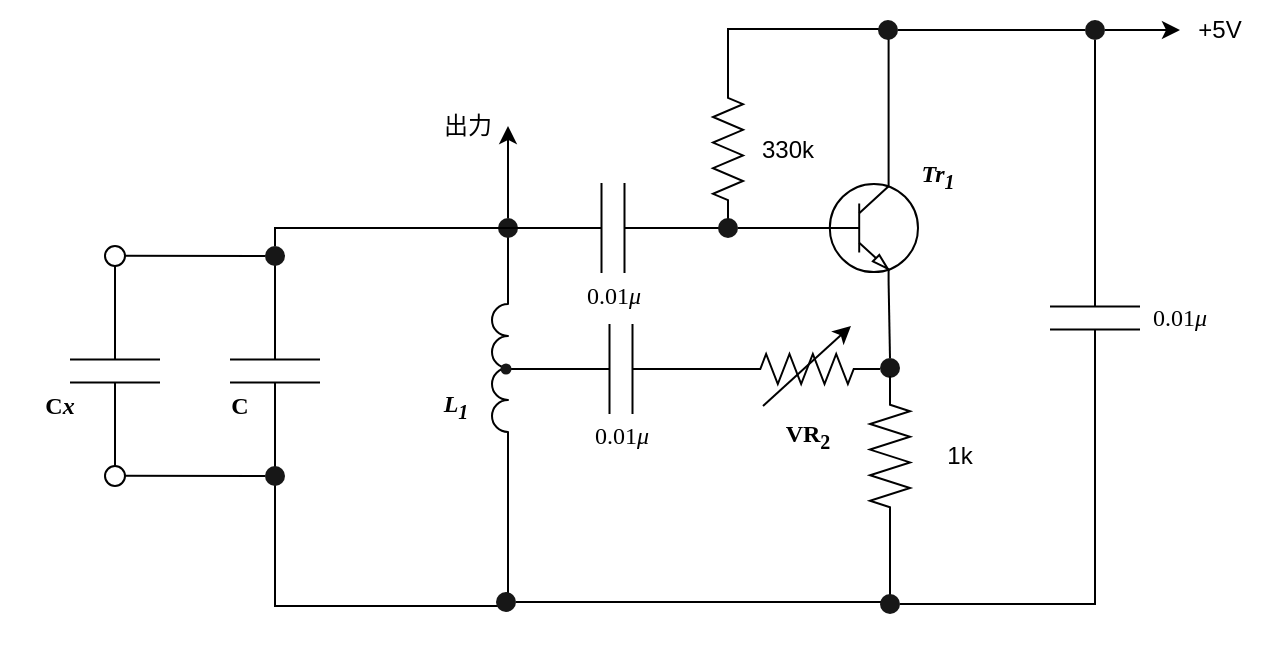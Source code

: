 <mxfile version="15.8.3" type="github">
  <diagram id="TUQsQusANyyZqXLs2lv1" name="ページ1">
    <mxGraphModel dx="677" dy="388" grid="1" gridSize="10" guides="1" tooltips="1" connect="1" arrows="1" fold="1" page="1" pageScale="1" pageWidth="827" pageHeight="1169" math="0" shadow="0">
      <root>
        <mxCell id="0" />
        <mxCell id="1" parent="0" />
        <mxCell id="ePiiwjLtYTE_nr252E6W-12" value="" style="endArrow=none;html=1;rounded=0;fontFamily=Times New Roman;" edge="1" parent="1">
          <mxGeometry width="50" height="50" relative="1" as="geometry">
            <mxPoint x="240" y="224.86" as="sourcePoint" />
            <mxPoint x="312.5" y="225" as="targetPoint" />
          </mxGeometry>
        </mxCell>
        <mxCell id="ePiiwjLtYTE_nr252E6W-11" value="" style="endArrow=none;html=1;rounded=0;fontFamily=Times New Roman;" edge="1" parent="1" target="ePiiwjLtYTE_nr252E6W-8">
          <mxGeometry width="50" height="50" relative="1" as="geometry">
            <mxPoint x="240" y="334.86" as="sourcePoint" />
            <mxPoint x="310" y="334.86" as="targetPoint" />
          </mxGeometry>
        </mxCell>
        <mxCell id="ePiiwjLtYTE_nr252E6W-1" value="" style="pointerEvents=1;verticalLabelPosition=bottom;shadow=0;dashed=0;align=center;html=1;verticalAlign=top;shape=mxgraph.electrical.capacitors.capacitor_1;rotation=90;" vertex="1" parent="1">
          <mxGeometry x="180" y="260" width="115" height="45" as="geometry" />
        </mxCell>
        <mxCell id="ePiiwjLtYTE_nr252E6W-2" value="&lt;font face=&quot;Times New Roman&quot;&gt;&lt;b&gt;C&lt;i&gt;x&lt;/i&gt;&lt;/b&gt;&lt;/font&gt;" style="text;html=1;strokeColor=none;fillColor=none;align=center;verticalAlign=middle;whiteSpace=wrap;rounded=0;" vertex="1" parent="1">
          <mxGeometry x="180" y="285" width="60" height="30" as="geometry" />
        </mxCell>
        <mxCell id="ePiiwjLtYTE_nr252E6W-4" value="" style="ellipse;whiteSpace=wrap;html=1;aspect=fixed;fontFamily=Times New Roman;strokeWidth=1;" vertex="1" parent="1">
          <mxGeometry x="232.5" y="330" width="10" height="10" as="geometry" />
        </mxCell>
        <mxCell id="ePiiwjLtYTE_nr252E6W-6" value="" style="pointerEvents=1;verticalLabelPosition=bottom;shadow=0;dashed=0;align=center;html=1;verticalAlign=top;shape=mxgraph.electrical.capacitors.capacitor_1;rotation=90;" vertex="1" parent="1">
          <mxGeometry x="260" y="260" width="115" height="45" as="geometry" />
        </mxCell>
        <mxCell id="ePiiwjLtYTE_nr252E6W-7" value="" style="ellipse;whiteSpace=wrap;html=1;aspect=fixed;fontFamily=Times New Roman;strokeWidth=1;" vertex="1" parent="1">
          <mxGeometry x="232.5" y="220" width="10" height="10" as="geometry" />
        </mxCell>
        <mxCell id="ePiiwjLtYTE_nr252E6W-14" style="edgeStyle=orthogonalEdgeStyle;rounded=0;orthogonalLoop=1;jettySize=auto;html=1;entryX=0;entryY=1;entryDx=0;entryDy=0;entryPerimeter=0;fontFamily=Times New Roman;endArrow=none;endFill=0;" edge="1" parent="1" source="ePiiwjLtYTE_nr252E6W-8" target="ePiiwjLtYTE_nr252E6W-13">
          <mxGeometry relative="1" as="geometry">
            <Array as="points">
              <mxPoint x="317" y="400" />
              <mxPoint x="434" y="400" />
            </Array>
          </mxGeometry>
        </mxCell>
        <mxCell id="ePiiwjLtYTE_nr252E6W-8" value="" style="ellipse;whiteSpace=wrap;html=1;aspect=fixed;fontSize=20;strokeWidth=1;align=center;strokeColor=none;fillColor=#171717;fontFamily=Times New Roman;" vertex="1" parent="1">
          <mxGeometry x="312.5" y="330" width="10" height="10" as="geometry" />
        </mxCell>
        <mxCell id="ePiiwjLtYTE_nr252E6W-19" style="edgeStyle=orthogonalEdgeStyle;rounded=0;orthogonalLoop=1;jettySize=auto;html=1;entryX=1;entryY=1;entryDx=0;entryDy=0;entryPerimeter=0;fontFamily=Times New Roman;endArrow=none;endFill=0;" edge="1" parent="1" source="ePiiwjLtYTE_nr252E6W-10" target="ePiiwjLtYTE_nr252E6W-13">
          <mxGeometry relative="1" as="geometry">
            <Array as="points">
              <mxPoint x="318" y="211" />
              <mxPoint x="434" y="211" />
            </Array>
          </mxGeometry>
        </mxCell>
        <mxCell id="ePiiwjLtYTE_nr252E6W-10" value="" style="ellipse;whiteSpace=wrap;html=1;aspect=fixed;fontSize=20;strokeWidth=1;align=center;strokeColor=none;fillColor=#171717;fontFamily=Times New Roman;" vertex="1" parent="1">
          <mxGeometry x="312.5" y="220" width="10" height="10" as="geometry" />
        </mxCell>
        <mxCell id="ePiiwjLtYTE_nr252E6W-13" value="" style="pointerEvents=1;verticalLabelPosition=bottom;shadow=0;dashed=0;align=center;html=1;verticalAlign=top;shape=mxgraph.electrical.inductors.inductor_3;fontFamily=Times New Roman;strokeWidth=1;rotation=-90;" vertex="1" parent="1">
          <mxGeometry x="380" y="277" width="100" height="8" as="geometry" />
        </mxCell>
        <mxCell id="ePiiwjLtYTE_nr252E6W-48" style="edgeStyle=orthogonalEdgeStyle;rounded=0;orthogonalLoop=1;jettySize=auto;html=1;fontFamily=Times New Roman;endArrow=none;endFill=0;entryX=1;entryY=0.5;entryDx=0;entryDy=0;entryPerimeter=0;" edge="1" parent="1" source="ePiiwjLtYTE_nr252E6W-15" target="ePiiwjLtYTE_nr252E6W-44">
          <mxGeometry relative="1" as="geometry">
            <mxPoint x="630" y="398" as="targetPoint" />
            <Array as="points">
              <mxPoint x="625" y="398" />
            </Array>
          </mxGeometry>
        </mxCell>
        <mxCell id="ePiiwjLtYTE_nr252E6W-15" value="" style="ellipse;whiteSpace=wrap;html=1;aspect=fixed;fontSize=20;strokeWidth=1;align=center;strokeColor=none;fillColor=#171717;fontFamily=Times New Roman;" vertex="1" parent="1">
          <mxGeometry x="428" y="393" width="10" height="10" as="geometry" />
        </mxCell>
        <mxCell id="ePiiwjLtYTE_nr252E6W-17" value="" style="shape=image;verticalLabelPosition=bottom;labelBackgroundColor=#ffffff;verticalAlign=top;aspect=fixed;imageAspect=0;image=https://analogista.jp/wp-content/uploads/2021/08/gnd01.jpg;" vertex="1" parent="1">
          <mxGeometry x="421.5" y="403" width="23" height="23" as="geometry" />
        </mxCell>
        <mxCell id="ePiiwjLtYTE_nr252E6W-21" style="edgeStyle=orthogonalEdgeStyle;rounded=0;orthogonalLoop=1;jettySize=auto;html=1;fontFamily=Times New Roman;endArrow=classic;endFill=1;" edge="1" parent="1" source="ePiiwjLtYTE_nr252E6W-18">
          <mxGeometry relative="1" as="geometry">
            <mxPoint x="434" y="160" as="targetPoint" />
          </mxGeometry>
        </mxCell>
        <mxCell id="ePiiwjLtYTE_nr252E6W-18" value="" style="ellipse;whiteSpace=wrap;html=1;aspect=fixed;fontSize=20;strokeWidth=1;align=center;strokeColor=none;fillColor=#171717;fontFamily=Times New Roman;" vertex="1" parent="1">
          <mxGeometry x="429" y="206" width="10" height="10" as="geometry" />
        </mxCell>
        <mxCell id="ePiiwjLtYTE_nr252E6W-22" value="出力" style="text;html=1;strokeColor=none;fillColor=none;align=center;verticalAlign=middle;whiteSpace=wrap;rounded=0;fontFamily=Times New Roman;" vertex="1" parent="1">
          <mxGeometry x="399" y="150" width="30" height="20" as="geometry" />
        </mxCell>
        <mxCell id="ePiiwjLtYTE_nr252E6W-23" value="&lt;font face=&quot;Times New Roman&quot;&gt;&lt;b&gt;C&lt;/b&gt;&lt;/font&gt;" style="text;html=1;strokeColor=none;fillColor=none;align=center;verticalAlign=middle;whiteSpace=wrap;rounded=0;" vertex="1" parent="1">
          <mxGeometry x="270" y="285" width="60" height="30" as="geometry" />
        </mxCell>
        <mxCell id="ePiiwjLtYTE_nr252E6W-24" value="&lt;font face=&quot;Times New Roman&quot;&gt;&lt;i&gt;&lt;b&gt;L&lt;sub&gt;1&lt;/sub&gt;&lt;/b&gt;&lt;/i&gt;&lt;/font&gt;" style="text;html=1;strokeColor=none;fillColor=none;align=center;verticalAlign=middle;whiteSpace=wrap;rounded=0;" vertex="1" parent="1">
          <mxGeometry x="378" y="285" width="60" height="30" as="geometry" />
        </mxCell>
        <mxCell id="ePiiwjLtYTE_nr252E6W-25" value="" style="pointerEvents=1;verticalLabelPosition=bottom;shadow=0;dashed=0;align=center;html=1;verticalAlign=top;shape=mxgraph.electrical.capacitors.capacitor_1;rotation=-180;" vertex="1" parent="1">
          <mxGeometry x="429" y="188.5" width="115" height="45" as="geometry" />
        </mxCell>
        <mxCell id="ePiiwjLtYTE_nr252E6W-26" value="&lt;font face=&quot;Times New Roman&quot;&gt;0.01&lt;i&gt;μ&lt;/i&gt;&lt;/font&gt;" style="text;html=1;strokeColor=none;fillColor=none;align=center;verticalAlign=middle;whiteSpace=wrap;rounded=0;" vertex="1" parent="1">
          <mxGeometry x="456.5" y="230" width="60" height="30" as="geometry" />
        </mxCell>
        <mxCell id="ePiiwjLtYTE_nr252E6W-27" value="" style="pointerEvents=1;verticalLabelPosition=bottom;shadow=0;dashed=0;align=center;html=1;verticalAlign=top;shape=mxgraph.electrical.resistors.resistor_2;fontFamily=Times New Roman;strokeWidth=1;rotation=-90;" vertex="1" parent="1">
          <mxGeometry x="504" y="164" width="80" height="15" as="geometry" />
        </mxCell>
        <mxCell id="ePiiwjLtYTE_nr252E6W-28" value="" style="ellipse;whiteSpace=wrap;html=1;aspect=fixed;fontSize=20;strokeWidth=1;align=center;strokeColor=none;fillColor=#171717;fontFamily=Times New Roman;" vertex="1" parent="1">
          <mxGeometry x="539" y="206" width="10" height="10" as="geometry" />
        </mxCell>
        <mxCell id="ePiiwjLtYTE_nr252E6W-29" value="330k" style="text;html=1;strokeColor=none;fillColor=none;align=center;verticalAlign=middle;whiteSpace=wrap;rounded=0;" vertex="1" parent="1">
          <mxGeometry x="544" y="156.5" width="60" height="30" as="geometry" />
        </mxCell>
        <mxCell id="ePiiwjLtYTE_nr252E6W-31" style="edgeStyle=orthogonalEdgeStyle;rounded=0;orthogonalLoop=1;jettySize=auto;html=1;entryX=1;entryY=0.5;entryDx=0;entryDy=0;fontFamily=Times New Roman;endArrow=none;endFill=0;" edge="1" parent="1" source="ePiiwjLtYTE_nr252E6W-30" target="ePiiwjLtYTE_nr252E6W-28">
          <mxGeometry relative="1" as="geometry" />
        </mxCell>
        <mxCell id="ePiiwjLtYTE_nr252E6W-33" style="edgeStyle=orthogonalEdgeStyle;rounded=0;orthogonalLoop=1;jettySize=auto;html=1;exitX=0.7;exitY=0;exitDx=0;exitDy=0;exitPerimeter=0;entryX=1;entryY=0.5;entryDx=0;entryDy=0;entryPerimeter=0;fontFamily=Times New Roman;endArrow=none;endFill=0;" edge="1" parent="1" source="ePiiwjLtYTE_nr252E6W-30" target="ePiiwjLtYTE_nr252E6W-27">
          <mxGeometry relative="1" as="geometry" />
        </mxCell>
        <mxCell id="ePiiwjLtYTE_nr252E6W-42" style="edgeStyle=orthogonalEdgeStyle;rounded=0;orthogonalLoop=1;jettySize=auto;html=1;exitX=0.7;exitY=1;exitDx=0;exitDy=0;exitPerimeter=0;entryX=0.5;entryY=0;entryDx=0;entryDy=0;fontFamily=Times New Roman;endArrow=none;endFill=0;" edge="1" parent="1" source="ePiiwjLtYTE_nr252E6W-30" target="ePiiwjLtYTE_nr252E6W-41">
          <mxGeometry relative="1" as="geometry" />
        </mxCell>
        <mxCell id="ePiiwjLtYTE_nr252E6W-30" value="" style="verticalLabelPosition=bottom;shadow=0;dashed=0;align=center;html=1;verticalAlign=top;shape=mxgraph.electrical.transistors.npn_transistor_1;fontFamily=Times New Roman;strokeWidth=1;" vertex="1" parent="1">
          <mxGeometry x="590" y="183.5" width="49" height="55" as="geometry" />
        </mxCell>
        <mxCell id="ePiiwjLtYTE_nr252E6W-34" value="" style="pointerEvents=1;verticalLabelPosition=bottom;shadow=0;dashed=0;align=center;html=1;verticalAlign=top;shape=mxgraph.electrical.capacitors.capacitor_1;rotation=-180;" vertex="1" parent="1">
          <mxGeometry x="433" y="259" width="115" height="45" as="geometry" />
        </mxCell>
        <mxCell id="ePiiwjLtYTE_nr252E6W-36" value="" style="ellipse;whiteSpace=wrap;html=1;aspect=fixed;fontSize=20;strokeWidth=1;align=center;strokeColor=none;fillColor=#171717;fontFamily=Times New Roman;" vertex="1" parent="1">
          <mxGeometry x="430.25" y="278.75" width="5.5" height="5.5" as="geometry" />
        </mxCell>
        <mxCell id="ePiiwjLtYTE_nr252E6W-37" value="&lt;font face=&quot;Times New Roman&quot;&gt;0.01&lt;i&gt;μ&lt;/i&gt;&lt;/font&gt;" style="text;html=1;strokeColor=none;fillColor=none;align=center;verticalAlign=middle;whiteSpace=wrap;rounded=0;" vertex="1" parent="1">
          <mxGeometry x="460.5" y="300" width="60" height="30" as="geometry" />
        </mxCell>
        <mxCell id="ePiiwjLtYTE_nr252E6W-38" value="" style="pointerEvents=1;verticalLabelPosition=bottom;shadow=0;dashed=0;align=center;html=1;verticalAlign=top;shape=mxgraph.electrical.resistors.resistor_2;fontFamily=Times New Roman;strokeWidth=1;rotation=0;" vertex="1" parent="1">
          <mxGeometry x="547" y="274" width="73" height="15" as="geometry" />
        </mxCell>
        <mxCell id="ePiiwjLtYTE_nr252E6W-39" value="" style="endArrow=classic;html=1;rounded=0;fontFamily=Times New Roman;" edge="1" parent="1">
          <mxGeometry width="50" height="50" relative="1" as="geometry">
            <mxPoint x="561.5" y="300" as="sourcePoint" />
            <mxPoint x="605.5" y="260" as="targetPoint" />
          </mxGeometry>
        </mxCell>
        <mxCell id="ePiiwjLtYTE_nr252E6W-41" value="" style="ellipse;whiteSpace=wrap;html=1;aspect=fixed;fontSize=20;strokeWidth=1;align=center;strokeColor=none;fillColor=#171717;fontFamily=Times New Roman;" vertex="1" parent="1">
          <mxGeometry x="620" y="276" width="10" height="10" as="geometry" />
        </mxCell>
        <mxCell id="ePiiwjLtYTE_nr252E6W-44" value="" style="pointerEvents=1;verticalLabelPosition=bottom;shadow=0;dashed=0;align=center;html=1;verticalAlign=top;shape=mxgraph.electrical.resistors.resistor_2;fontFamily=Times New Roman;strokeWidth=1;rotation=90;" vertex="1" parent="1">
          <mxGeometry x="585" y="315" width="80" height="20" as="geometry" />
        </mxCell>
        <mxCell id="ePiiwjLtYTE_nr252E6W-45" value="1k" style="text;html=1;strokeColor=none;fillColor=none;align=center;verticalAlign=middle;whiteSpace=wrap;rounded=0;" vertex="1" parent="1">
          <mxGeometry x="630" y="310" width="60" height="30" as="geometry" />
        </mxCell>
        <mxCell id="ePiiwjLtYTE_nr252E6W-47" value="&lt;font face=&quot;Times New Roman&quot;&gt;&lt;b&gt;VR&lt;sub&gt;2&lt;/sub&gt;&lt;/b&gt;&lt;/font&gt;" style="text;html=1;strokeColor=none;fillColor=none;align=center;verticalAlign=middle;whiteSpace=wrap;rounded=0;" vertex="1" parent="1">
          <mxGeometry x="553.5" y="300" width="60" height="30" as="geometry" />
        </mxCell>
        <mxCell id="ePiiwjLtYTE_nr252E6W-57" style="edgeStyle=orthogonalEdgeStyle;rounded=0;orthogonalLoop=1;jettySize=auto;html=1;entryX=1;entryY=0.5;entryDx=0;entryDy=0;entryPerimeter=0;fontFamily=Times New Roman;endArrow=none;endFill=0;" edge="1" parent="1" source="ePiiwjLtYTE_nr252E6W-49" target="ePiiwjLtYTE_nr252E6W-54">
          <mxGeometry relative="1" as="geometry" />
        </mxCell>
        <mxCell id="ePiiwjLtYTE_nr252E6W-49" value="" style="ellipse;whiteSpace=wrap;html=1;aspect=fixed;fontSize=20;strokeWidth=1;align=center;strokeColor=none;fillColor=#171717;fontFamily=Times New Roman;" vertex="1" parent="1">
          <mxGeometry x="620" y="394" width="10" height="10" as="geometry" />
        </mxCell>
        <mxCell id="ePiiwjLtYTE_nr252E6W-55" style="edgeStyle=orthogonalEdgeStyle;rounded=0;orthogonalLoop=1;jettySize=auto;html=1;entryX=0;entryY=0.5;entryDx=0;entryDy=0;entryPerimeter=0;fontFamily=Times New Roman;endArrow=none;endFill=0;startArrow=none;" edge="1" parent="1" source="ePiiwjLtYTE_nr252E6W-59" target="ePiiwjLtYTE_nr252E6W-54">
          <mxGeometry relative="1" as="geometry" />
        </mxCell>
        <mxCell id="ePiiwjLtYTE_nr252E6W-53" value="" style="ellipse;whiteSpace=wrap;html=1;aspect=fixed;fontSize=20;strokeWidth=1;align=center;strokeColor=none;fillColor=#171717;fontFamily=Times New Roman;" vertex="1" parent="1">
          <mxGeometry x="619" y="107" width="10" height="10" as="geometry" />
        </mxCell>
        <mxCell id="ePiiwjLtYTE_nr252E6W-54" value="" style="pointerEvents=1;verticalLabelPosition=bottom;shadow=0;dashed=0;align=center;html=1;verticalAlign=top;shape=mxgraph.electrical.capacitors.capacitor_1;rotation=90;" vertex="1" parent="1">
          <mxGeometry x="670" y="233.5" width="115" height="45" as="geometry" />
        </mxCell>
        <mxCell id="ePiiwjLtYTE_nr252E6W-58" value="&lt;font face=&quot;Times New Roman&quot;&gt;0.01&lt;i&gt;μ&lt;/i&gt;&lt;/font&gt;" style="text;html=1;strokeColor=none;fillColor=none;align=center;verticalAlign=middle;whiteSpace=wrap;rounded=0;" vertex="1" parent="1">
          <mxGeometry x="740" y="241" width="60" height="30" as="geometry" />
        </mxCell>
        <mxCell id="ePiiwjLtYTE_nr252E6W-61" style="edgeStyle=orthogonalEdgeStyle;rounded=0;orthogonalLoop=1;jettySize=auto;html=1;fontFamily=Times New Roman;endArrow=classic;endFill=1;" edge="1" parent="1" source="ePiiwjLtYTE_nr252E6W-59">
          <mxGeometry relative="1" as="geometry">
            <mxPoint x="770" y="112" as="targetPoint" />
          </mxGeometry>
        </mxCell>
        <mxCell id="ePiiwjLtYTE_nr252E6W-59" value="" style="ellipse;whiteSpace=wrap;html=1;aspect=fixed;fontSize=20;strokeWidth=1;align=center;strokeColor=none;fillColor=#171717;fontFamily=Times New Roman;" vertex="1" parent="1">
          <mxGeometry x="722.5" y="107" width="10" height="10" as="geometry" />
        </mxCell>
        <mxCell id="ePiiwjLtYTE_nr252E6W-60" value="" style="edgeStyle=orthogonalEdgeStyle;rounded=0;orthogonalLoop=1;jettySize=auto;html=1;entryX=0;entryY=0.5;entryDx=0;entryDy=0;entryPerimeter=0;fontFamily=Times New Roman;endArrow=none;endFill=0;" edge="1" parent="1" source="ePiiwjLtYTE_nr252E6W-53" target="ePiiwjLtYTE_nr252E6W-59">
          <mxGeometry relative="1" as="geometry">
            <mxPoint x="629" y="112" as="sourcePoint" />
            <mxPoint x="727.5" y="198.5" as="targetPoint" />
          </mxGeometry>
        </mxCell>
        <mxCell id="ePiiwjLtYTE_nr252E6W-63" value="+5V" style="text;html=1;strokeColor=none;fillColor=none;align=center;verticalAlign=middle;whiteSpace=wrap;rounded=0;" vertex="1" parent="1">
          <mxGeometry x="760" y="97" width="60" height="30" as="geometry" />
        </mxCell>
        <mxCell id="ePiiwjLtYTE_nr252E6W-65" value="&lt;i&gt;&lt;b&gt;&lt;font face=&quot;Times New Roman&quot;&gt;Tr&lt;sub&gt;1&lt;/sub&gt;&lt;/font&gt;&lt;/b&gt;&lt;/i&gt;" style="text;html=1;strokeColor=none;fillColor=none;align=center;verticalAlign=middle;whiteSpace=wrap;rounded=0;" vertex="1" parent="1">
          <mxGeometry x="619" y="170" width="60" height="30" as="geometry" />
        </mxCell>
      </root>
    </mxGraphModel>
  </diagram>
</mxfile>
